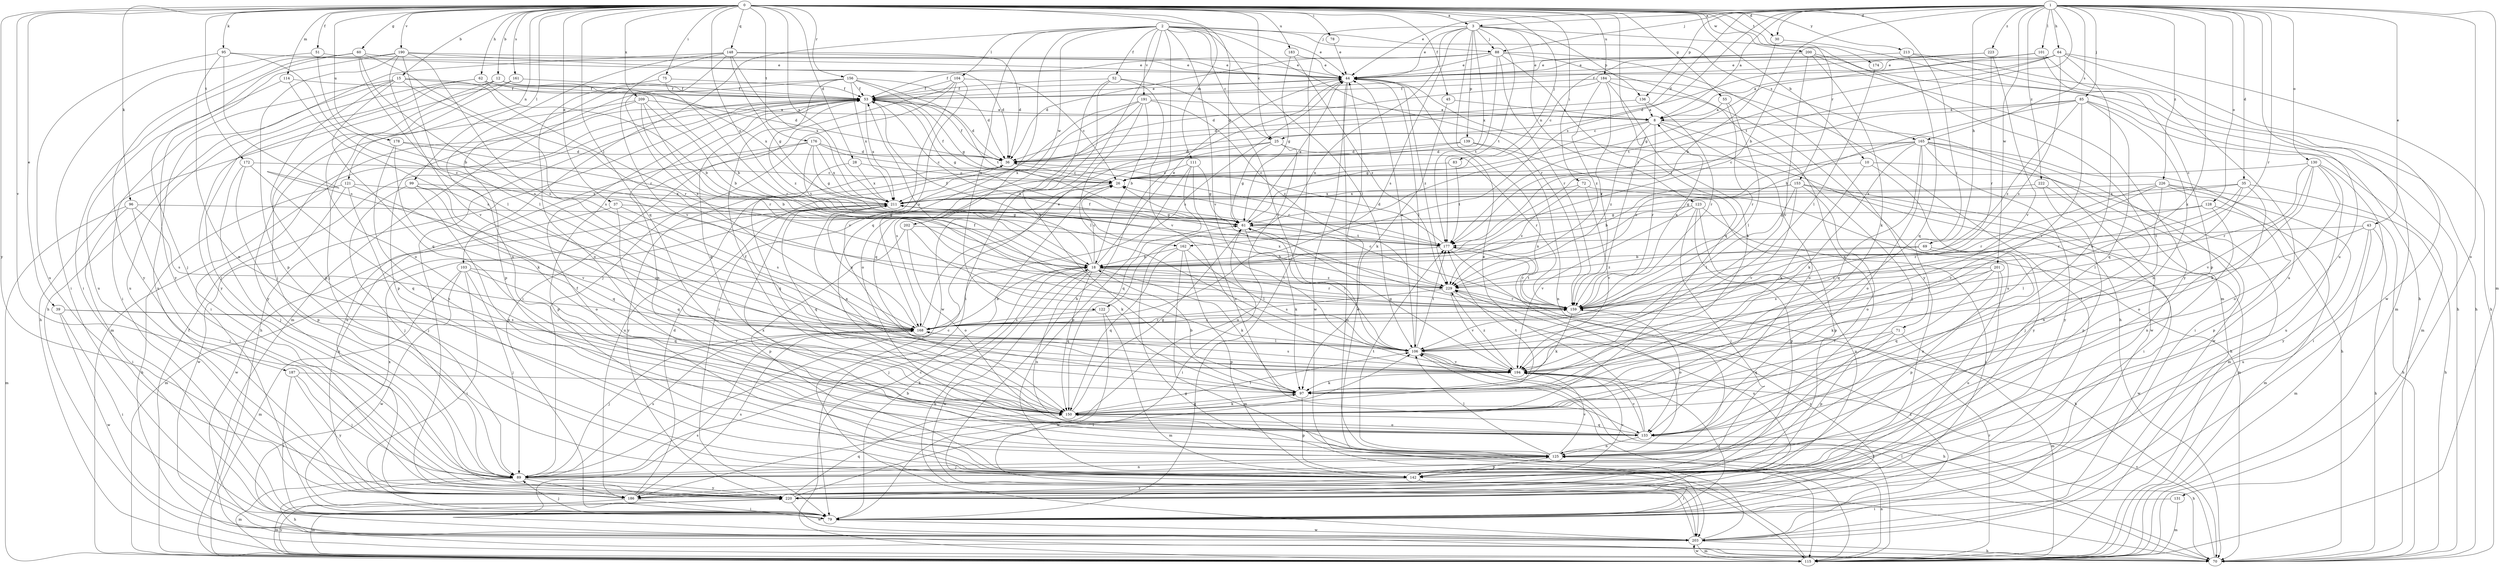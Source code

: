 strict digraph  {
0;
1;
2;
3;
8;
10;
12;
15;
18;
25;
26;
28;
30;
35;
36;
37;
39;
43;
44;
45;
51;
52;
53;
55;
60;
61;
62;
64;
69;
70;
71;
72;
75;
78;
79;
83;
85;
88;
89;
95;
96;
97;
99;
101;
103;
104;
106;
111;
114;
115;
121;
122;
123;
125;
128;
130;
131;
133;
136;
139;
142;
148;
150;
153;
156;
159;
161;
162;
165;
168;
172;
174;
176;
177;
178;
183;
184;
186;
187;
190;
191;
194;
200;
201;
202;
203;
209;
211;
213;
220;
222;
223;
226;
229;
0 -> 3  [label=a];
0 -> 10  [label=b];
0 -> 12  [label=b];
0 -> 15  [label=b];
0 -> 25  [label=c];
0 -> 28  [label=d];
0 -> 30  [label=d];
0 -> 37  [label=e];
0 -> 39  [label=e];
0 -> 45  [label=f];
0 -> 51  [label=f];
0 -> 55  [label=g];
0 -> 60  [label=g];
0 -> 61  [label=g];
0 -> 62  [label=h];
0 -> 71  [label=i];
0 -> 72  [label=i];
0 -> 75  [label=i];
0 -> 78  [label=i];
0 -> 83  [label=j];
0 -> 95  [label=k];
0 -> 96  [label=k];
0 -> 99  [label=l];
0 -> 111  [label=m];
0 -> 114  [label=m];
0 -> 121  [label=n];
0 -> 148  [label=q];
0 -> 150  [label=q];
0 -> 153  [label=r];
0 -> 156  [label=r];
0 -> 159  [label=r];
0 -> 161  [label=s];
0 -> 162  [label=s];
0 -> 172  [label=t];
0 -> 174  [label=t];
0 -> 176  [label=t];
0 -> 178  [label=u];
0 -> 183  [label=u];
0 -> 184  [label=u];
0 -> 187  [label=v];
0 -> 190  [label=v];
0 -> 200  [label=w];
0 -> 209  [label=x];
0 -> 211  [label=x];
0 -> 213  [label=y];
0 -> 220  [label=y];
1 -> 3  [label=a];
1 -> 8  [label=a];
1 -> 18  [label=b];
1 -> 30  [label=d];
1 -> 35  [label=d];
1 -> 36  [label=d];
1 -> 43  [label=e];
1 -> 44  [label=e];
1 -> 64  [label=h];
1 -> 69  [label=h];
1 -> 85  [label=j];
1 -> 88  [label=j];
1 -> 97  [label=k];
1 -> 101  [label=l];
1 -> 115  [label=m];
1 -> 128  [label=o];
1 -> 130  [label=o];
1 -> 131  [label=o];
1 -> 136  [label=p];
1 -> 159  [label=r];
1 -> 162  [label=s];
1 -> 165  [label=s];
1 -> 177  [label=t];
1 -> 186  [label=u];
1 -> 201  [label=w];
1 -> 222  [label=z];
1 -> 223  [label=z];
1 -> 226  [label=z];
2 -> 25  [label=c];
2 -> 44  [label=e];
2 -> 52  [label=f];
2 -> 70  [label=h];
2 -> 88  [label=j];
2 -> 97  [label=k];
2 -> 103  [label=l];
2 -> 104  [label=l];
2 -> 106  [label=l];
2 -> 122  [label=n];
2 -> 150  [label=q];
2 -> 159  [label=r];
2 -> 165  [label=s];
2 -> 191  [label=v];
2 -> 194  [label=v];
2 -> 202  [label=w];
3 -> 44  [label=e];
3 -> 79  [label=i];
3 -> 88  [label=j];
3 -> 115  [label=m];
3 -> 122  [label=n];
3 -> 123  [label=n];
3 -> 125  [label=n];
3 -> 136  [label=p];
3 -> 139  [label=p];
3 -> 168  [label=s];
3 -> 177  [label=t];
3 -> 211  [label=x];
8 -> 25  [label=c];
8 -> 61  [label=g];
8 -> 89  [label=j];
8 -> 133  [label=o];
8 -> 159  [label=r];
8 -> 203  [label=w];
8 -> 229  [label=z];
10 -> 26  [label=c];
10 -> 97  [label=k];
10 -> 115  [label=m];
10 -> 220  [label=y];
12 -> 18  [label=b];
12 -> 53  [label=f];
12 -> 89  [label=j];
12 -> 133  [label=o];
12 -> 211  [label=x];
12 -> 220  [label=y];
15 -> 53  [label=f];
15 -> 79  [label=i];
15 -> 142  [label=p];
15 -> 150  [label=q];
15 -> 159  [label=r];
15 -> 168  [label=s];
15 -> 186  [label=u];
18 -> 26  [label=c];
18 -> 44  [label=e];
18 -> 53  [label=f];
18 -> 89  [label=j];
18 -> 97  [label=k];
18 -> 125  [label=n];
18 -> 150  [label=q];
18 -> 159  [label=r];
18 -> 203  [label=w];
18 -> 229  [label=z];
25 -> 36  [label=d];
25 -> 61  [label=g];
25 -> 159  [label=r];
25 -> 168  [label=s];
25 -> 186  [label=u];
26 -> 53  [label=f];
26 -> 211  [label=x];
28 -> 26  [label=c];
28 -> 150  [label=q];
28 -> 211  [label=x];
30 -> 18  [label=b];
30 -> 70  [label=h];
35 -> 61  [label=g];
35 -> 70  [label=h];
35 -> 106  [label=l];
35 -> 133  [label=o];
35 -> 159  [label=r];
35 -> 211  [label=x];
36 -> 26  [label=c];
36 -> 53  [label=f];
36 -> 186  [label=u];
36 -> 220  [label=y];
37 -> 61  [label=g];
37 -> 150  [label=q];
37 -> 168  [label=s];
37 -> 186  [label=u];
39 -> 79  [label=i];
39 -> 168  [label=s];
39 -> 194  [label=v];
39 -> 203  [label=w];
43 -> 70  [label=h];
43 -> 106  [label=l];
43 -> 115  [label=m];
43 -> 177  [label=t];
43 -> 186  [label=u];
44 -> 53  [label=f];
44 -> 70  [label=h];
44 -> 106  [label=l];
44 -> 115  [label=m];
44 -> 168  [label=s];
44 -> 203  [label=w];
44 -> 229  [label=z];
45 -> 8  [label=a];
45 -> 97  [label=k];
51 -> 18  [label=b];
51 -> 44  [label=e];
51 -> 79  [label=i];
52 -> 53  [label=f];
52 -> 79  [label=i];
52 -> 106  [label=l];
52 -> 194  [label=v];
52 -> 203  [label=w];
53 -> 8  [label=a];
53 -> 36  [label=d];
53 -> 44  [label=e];
53 -> 61  [label=g];
53 -> 70  [label=h];
53 -> 79  [label=i];
53 -> 115  [label=m];
53 -> 125  [label=n];
53 -> 150  [label=q];
53 -> 211  [label=x];
55 -> 8  [label=a];
55 -> 106  [label=l];
55 -> 159  [label=r];
60 -> 44  [label=e];
60 -> 89  [label=j];
60 -> 106  [label=l];
60 -> 159  [label=r];
60 -> 168  [label=s];
60 -> 220  [label=y];
61 -> 44  [label=e];
61 -> 79  [label=i];
61 -> 97  [label=k];
61 -> 106  [label=l];
61 -> 177  [label=t];
62 -> 18  [label=b];
62 -> 36  [label=d];
62 -> 53  [label=f];
62 -> 89  [label=j];
62 -> 186  [label=u];
64 -> 8  [label=a];
64 -> 36  [label=d];
64 -> 44  [label=e];
64 -> 70  [label=h];
64 -> 133  [label=o];
64 -> 168  [label=s];
64 -> 177  [label=t];
64 -> 203  [label=w];
69 -> 18  [label=b];
69 -> 125  [label=n];
69 -> 203  [label=w];
69 -> 229  [label=z];
70 -> 106  [label=l];
70 -> 194  [label=v];
71 -> 106  [label=l];
71 -> 115  [label=m];
71 -> 142  [label=p];
71 -> 150  [label=q];
72 -> 142  [label=p];
72 -> 194  [label=v];
72 -> 211  [label=x];
72 -> 229  [label=z];
75 -> 53  [label=f];
75 -> 133  [label=o];
75 -> 159  [label=r];
78 -> 44  [label=e];
79 -> 18  [label=b];
79 -> 89  [label=j];
79 -> 203  [label=w];
79 -> 211  [label=x];
79 -> 229  [label=z];
83 -> 26  [label=c];
83 -> 177  [label=t];
85 -> 8  [label=a];
85 -> 18  [label=b];
85 -> 115  [label=m];
85 -> 125  [label=n];
85 -> 150  [label=q];
85 -> 177  [label=t];
85 -> 194  [label=v];
85 -> 229  [label=z];
88 -> 36  [label=d];
88 -> 44  [label=e];
88 -> 53  [label=f];
88 -> 125  [label=n];
88 -> 150  [label=q];
88 -> 159  [label=r];
88 -> 177  [label=t];
88 -> 220  [label=y];
89 -> 26  [label=c];
89 -> 70  [label=h];
89 -> 115  [label=m];
89 -> 125  [label=n];
89 -> 168  [label=s];
89 -> 186  [label=u];
89 -> 220  [label=y];
95 -> 44  [label=e];
95 -> 125  [label=n];
95 -> 168  [label=s];
95 -> 186  [label=u];
95 -> 229  [label=z];
96 -> 61  [label=g];
96 -> 79  [label=i];
96 -> 89  [label=j];
96 -> 115  [label=m];
96 -> 168  [label=s];
97 -> 18  [label=b];
97 -> 142  [label=p];
97 -> 150  [label=q];
97 -> 211  [label=x];
99 -> 89  [label=j];
99 -> 125  [label=n];
99 -> 133  [label=o];
99 -> 150  [label=q];
99 -> 211  [label=x];
101 -> 44  [label=e];
101 -> 61  [label=g];
101 -> 142  [label=p];
101 -> 186  [label=u];
103 -> 79  [label=i];
103 -> 89  [label=j];
103 -> 115  [label=m];
103 -> 150  [label=q];
103 -> 203  [label=w];
103 -> 229  [label=z];
104 -> 26  [label=c];
104 -> 53  [label=f];
104 -> 79  [label=i];
104 -> 89  [label=j];
104 -> 168  [label=s];
104 -> 194  [label=v];
106 -> 44  [label=e];
106 -> 53  [label=f];
106 -> 70  [label=h];
106 -> 177  [label=t];
106 -> 194  [label=v];
111 -> 26  [label=c];
111 -> 61  [label=g];
111 -> 133  [label=o];
111 -> 142  [label=p];
111 -> 150  [label=q];
114 -> 53  [label=f];
114 -> 168  [label=s];
114 -> 186  [label=u];
115 -> 26  [label=c];
115 -> 53  [label=f];
115 -> 61  [label=g];
115 -> 106  [label=l];
115 -> 125  [label=n];
115 -> 159  [label=r];
115 -> 203  [label=w];
115 -> 220  [label=y];
121 -> 70  [label=h];
121 -> 89  [label=j];
121 -> 194  [label=v];
121 -> 203  [label=w];
121 -> 211  [label=x];
122 -> 115  [label=m];
122 -> 168  [label=s];
122 -> 203  [label=w];
123 -> 61  [label=g];
123 -> 79  [label=i];
123 -> 89  [label=j];
123 -> 142  [label=p];
123 -> 186  [label=u];
123 -> 194  [label=v];
125 -> 89  [label=j];
125 -> 106  [label=l];
125 -> 142  [label=p];
125 -> 177  [label=t];
125 -> 194  [label=v];
125 -> 211  [label=x];
128 -> 61  [label=g];
128 -> 115  [label=m];
128 -> 125  [label=n];
128 -> 159  [label=r];
130 -> 26  [label=c];
130 -> 79  [label=i];
130 -> 97  [label=k];
130 -> 133  [label=o];
130 -> 159  [label=r];
130 -> 186  [label=u];
130 -> 194  [label=v];
131 -> 79  [label=i];
131 -> 115  [label=m];
133 -> 44  [label=e];
133 -> 70  [label=h];
133 -> 125  [label=n];
133 -> 150  [label=q];
133 -> 194  [label=v];
136 -> 8  [label=a];
136 -> 36  [label=d];
136 -> 159  [label=r];
139 -> 36  [label=d];
139 -> 70  [label=h];
139 -> 125  [label=n];
139 -> 211  [label=x];
142 -> 53  [label=f];
142 -> 79  [label=i];
142 -> 194  [label=v];
142 -> 220  [label=y];
148 -> 36  [label=d];
148 -> 44  [label=e];
148 -> 61  [label=g];
148 -> 70  [label=h];
148 -> 125  [label=n];
148 -> 168  [label=s];
148 -> 194  [label=v];
148 -> 211  [label=x];
150 -> 53  [label=f];
150 -> 61  [label=g];
150 -> 97  [label=k];
150 -> 106  [label=l];
150 -> 133  [label=o];
150 -> 177  [label=t];
153 -> 18  [label=b];
153 -> 79  [label=i];
153 -> 106  [label=l];
153 -> 115  [label=m];
153 -> 133  [label=o];
153 -> 194  [label=v];
153 -> 211  [label=x];
156 -> 36  [label=d];
156 -> 53  [label=f];
156 -> 61  [label=g];
156 -> 115  [label=m];
156 -> 142  [label=p];
156 -> 177  [label=t];
156 -> 211  [label=x];
156 -> 229  [label=z];
159 -> 8  [label=a];
159 -> 26  [label=c];
159 -> 53  [label=f];
159 -> 97  [label=k];
159 -> 133  [label=o];
159 -> 168  [label=s];
159 -> 177  [label=t];
161 -> 53  [label=f];
161 -> 70  [label=h];
161 -> 89  [label=j];
162 -> 18  [label=b];
162 -> 106  [label=l];
162 -> 115  [label=m];
162 -> 142  [label=p];
162 -> 150  [label=q];
165 -> 26  [label=c];
165 -> 36  [label=d];
165 -> 70  [label=h];
165 -> 79  [label=i];
165 -> 97  [label=k];
165 -> 133  [label=o];
165 -> 150  [label=q];
165 -> 203  [label=w];
165 -> 220  [label=y];
165 -> 229  [label=z];
168 -> 18  [label=b];
168 -> 44  [label=e];
168 -> 89  [label=j];
168 -> 106  [label=l];
168 -> 159  [label=r];
168 -> 211  [label=x];
172 -> 26  [label=c];
172 -> 89  [label=j];
172 -> 142  [label=p];
172 -> 150  [label=q];
174 -> 106  [label=l];
176 -> 26  [label=c];
176 -> 36  [label=d];
176 -> 61  [label=g];
176 -> 142  [label=p];
176 -> 177  [label=t];
176 -> 186  [label=u];
176 -> 211  [label=x];
177 -> 18  [label=b];
177 -> 26  [label=c];
177 -> 36  [label=d];
177 -> 70  [label=h];
177 -> 159  [label=r];
177 -> 211  [label=x];
178 -> 18  [label=b];
178 -> 36  [label=d];
178 -> 97  [label=k];
178 -> 125  [label=n];
183 -> 44  [label=e];
183 -> 61  [label=g];
183 -> 229  [label=z];
184 -> 36  [label=d];
184 -> 53  [label=f];
184 -> 79  [label=i];
184 -> 97  [label=k];
184 -> 159  [label=r];
184 -> 186  [label=u];
184 -> 229  [label=z];
186 -> 36  [label=d];
186 -> 53  [label=f];
186 -> 79  [label=i];
186 -> 115  [label=m];
186 -> 168  [label=s];
187 -> 79  [label=i];
187 -> 89  [label=j];
187 -> 97  [label=k];
187 -> 220  [label=y];
190 -> 36  [label=d];
190 -> 44  [label=e];
190 -> 79  [label=i];
190 -> 106  [label=l];
190 -> 142  [label=p];
190 -> 168  [label=s];
190 -> 194  [label=v];
190 -> 220  [label=y];
191 -> 8  [label=a];
191 -> 18  [label=b];
191 -> 79  [label=i];
191 -> 106  [label=l];
191 -> 133  [label=o];
191 -> 150  [label=q];
191 -> 229  [label=z];
194 -> 61  [label=g];
194 -> 79  [label=i];
194 -> 97  [label=k];
194 -> 168  [label=s];
194 -> 229  [label=z];
200 -> 26  [label=c];
200 -> 44  [label=e];
200 -> 70  [label=h];
200 -> 97  [label=k];
200 -> 194  [label=v];
200 -> 220  [label=y];
201 -> 97  [label=k];
201 -> 142  [label=p];
201 -> 150  [label=q];
201 -> 168  [label=s];
201 -> 186  [label=u];
201 -> 229  [label=z];
202 -> 97  [label=k];
202 -> 133  [label=o];
202 -> 142  [label=p];
202 -> 177  [label=t];
203 -> 18  [label=b];
203 -> 44  [label=e];
203 -> 70  [label=h];
203 -> 115  [label=m];
203 -> 168  [label=s];
203 -> 229  [label=z];
209 -> 8  [label=a];
209 -> 18  [label=b];
209 -> 142  [label=p];
209 -> 159  [label=r];
209 -> 220  [label=y];
209 -> 229  [label=z];
211 -> 61  [label=g];
211 -> 115  [label=m];
211 -> 150  [label=q];
211 -> 203  [label=w];
213 -> 44  [label=e];
213 -> 70  [label=h];
213 -> 115  [label=m];
213 -> 150  [label=q];
220 -> 106  [label=l];
220 -> 115  [label=m];
220 -> 150  [label=q];
220 -> 203  [label=w];
222 -> 89  [label=j];
222 -> 142  [label=p];
222 -> 211  [label=x];
223 -> 44  [label=e];
223 -> 53  [label=f];
223 -> 159  [label=r];
223 -> 194  [label=v];
226 -> 70  [label=h];
226 -> 125  [label=n];
226 -> 142  [label=p];
226 -> 159  [label=r];
226 -> 194  [label=v];
226 -> 211  [label=x];
226 -> 220  [label=y];
229 -> 159  [label=r];
229 -> 168  [label=s];
229 -> 186  [label=u];
229 -> 194  [label=v];
229 -> 211  [label=x];
}
